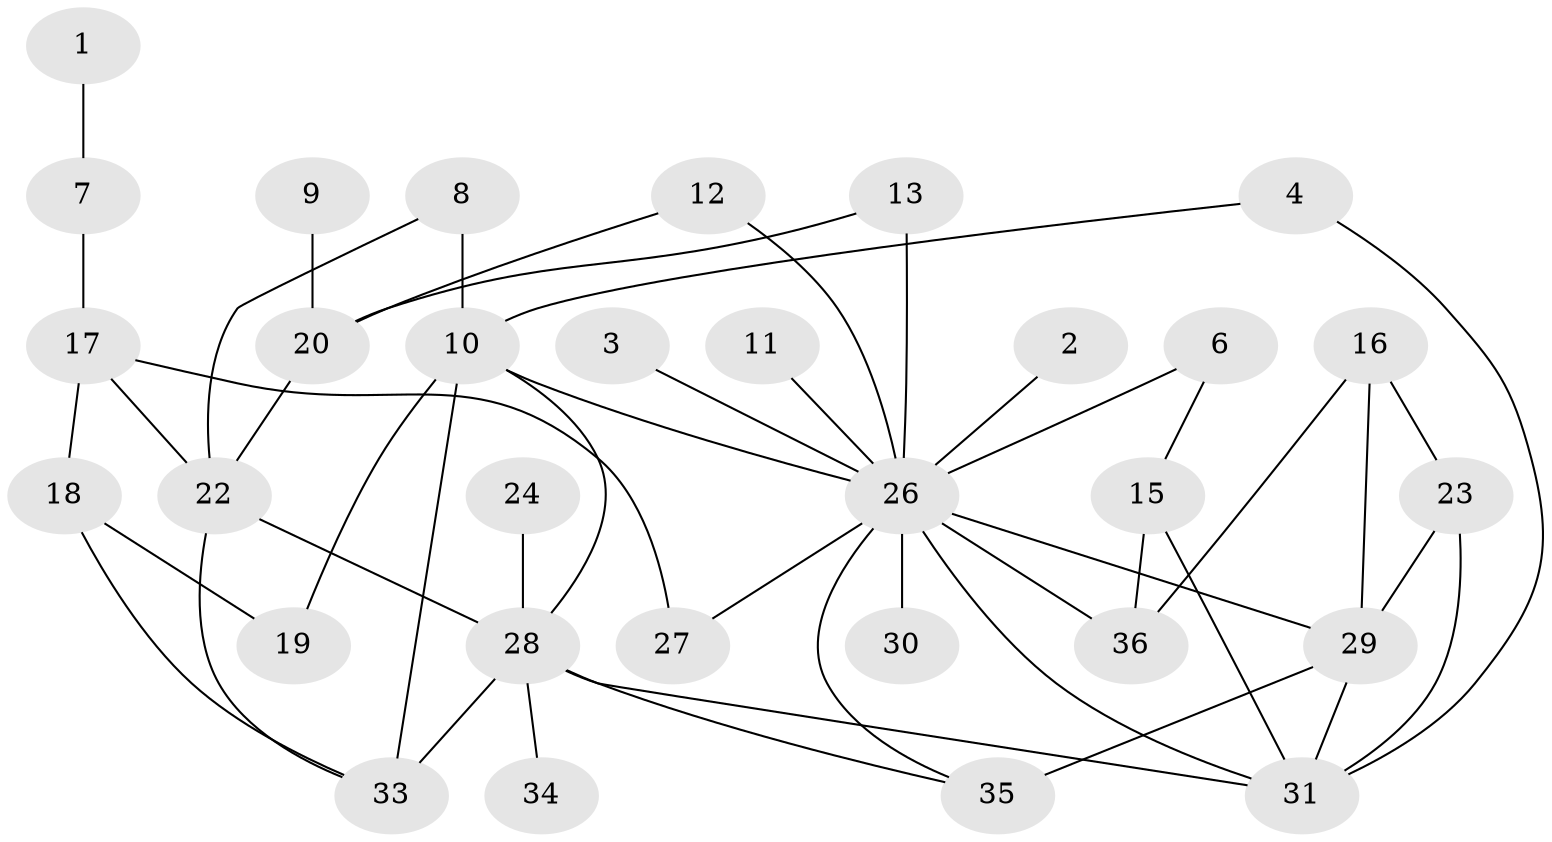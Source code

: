 // original degree distribution, {4: 0.1780821917808219, 3: 0.2054794520547945, 1: 0.2465753424657534, 5: 0.0136986301369863, 8: 0.0136986301369863, 2: 0.2465753424657534, 7: 0.0273972602739726, 0: 0.0547945205479452, 6: 0.0136986301369863}
// Generated by graph-tools (version 1.1) at 2025/49/03/09/25 03:49:07]
// undirected, 31 vertices, 48 edges
graph export_dot {
graph [start="1"]
  node [color=gray90,style=filled];
  1;
  2;
  3;
  4;
  6;
  7;
  8;
  9;
  10;
  11;
  12;
  13;
  15;
  16;
  17;
  18;
  19;
  20;
  22;
  23;
  24;
  26;
  27;
  28;
  29;
  30;
  31;
  33;
  34;
  35;
  36;
  1 -- 7 [weight=1.0];
  2 -- 26 [weight=1.0];
  3 -- 26 [weight=1.0];
  4 -- 10 [weight=1.0];
  4 -- 31 [weight=1.0];
  6 -- 15 [weight=1.0];
  6 -- 26 [weight=1.0];
  7 -- 17 [weight=2.0];
  8 -- 10 [weight=1.0];
  8 -- 22 [weight=1.0];
  9 -- 20 [weight=1.0];
  10 -- 19 [weight=1.0];
  10 -- 26 [weight=1.0];
  10 -- 28 [weight=1.0];
  10 -- 33 [weight=1.0];
  11 -- 26 [weight=1.0];
  12 -- 20 [weight=1.0];
  12 -- 26 [weight=1.0];
  13 -- 20 [weight=1.0];
  13 -- 26 [weight=1.0];
  15 -- 31 [weight=1.0];
  15 -- 36 [weight=1.0];
  16 -- 23 [weight=1.0];
  16 -- 29 [weight=1.0];
  16 -- 36 [weight=1.0];
  17 -- 18 [weight=1.0];
  17 -- 22 [weight=1.0];
  17 -- 27 [weight=1.0];
  18 -- 19 [weight=1.0];
  18 -- 33 [weight=1.0];
  20 -- 22 [weight=1.0];
  22 -- 28 [weight=1.0];
  22 -- 33 [weight=1.0];
  23 -- 29 [weight=1.0];
  23 -- 31 [weight=1.0];
  24 -- 28 [weight=1.0];
  26 -- 27 [weight=1.0];
  26 -- 29 [weight=1.0];
  26 -- 30 [weight=1.0];
  26 -- 31 [weight=1.0];
  26 -- 35 [weight=1.0];
  26 -- 36 [weight=1.0];
  28 -- 31 [weight=1.0];
  28 -- 33 [weight=2.0];
  28 -- 34 [weight=1.0];
  28 -- 35 [weight=1.0];
  29 -- 31 [weight=1.0];
  29 -- 35 [weight=2.0];
}
